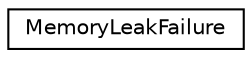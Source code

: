 digraph "Graphical Class Hierarchy"
{
 // LATEX_PDF_SIZE
  edge [fontname="Helvetica",fontsize="10",labelfontname="Helvetica",labelfontsize="10"];
  node [fontname="Helvetica",fontsize="10",shape=record];
  rankdir="LR";
  Node0 [label="MemoryLeakFailure",height=0.2,width=0.4,color="black", fillcolor="white", style="filled",URL="$classMemoryLeakFailure.html",tooltip=" "];
}
